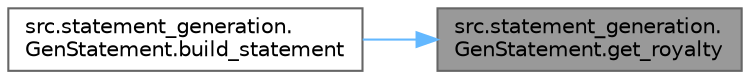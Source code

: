digraph "src.statement_generation.GenStatement.get_royalty"
{
 // LATEX_PDF_SIZE
  bgcolor="transparent";
  edge [fontname=Helvetica,fontsize=10,labelfontname=Helvetica,labelfontsize=10];
  node [fontname=Helvetica,fontsize=10,shape=box,height=0.2,width=0.4];
  rankdir="RL";
  Node1 [id="Node000001",label="src.statement_generation.\lGenStatement.get_royalty",height=0.2,width=0.4,color="gray40", fillcolor="grey60", style="filled", fontcolor="black",tooltip=" "];
  Node1 -> Node2 [id="edge1_Node000001_Node000002",dir="back",color="steelblue1",style="solid",tooltip=" "];
  Node2 [id="Node000002",label="src.statement_generation.\lGenStatement.build_statement",height=0.2,width=0.4,color="grey40", fillcolor="white", style="filled",URL="$namespacesrc_1_1statement__generation_1_1_gen_statement.html#a1a861d728f26e33098255b31d6b9f383",tooltip=" "];
}
